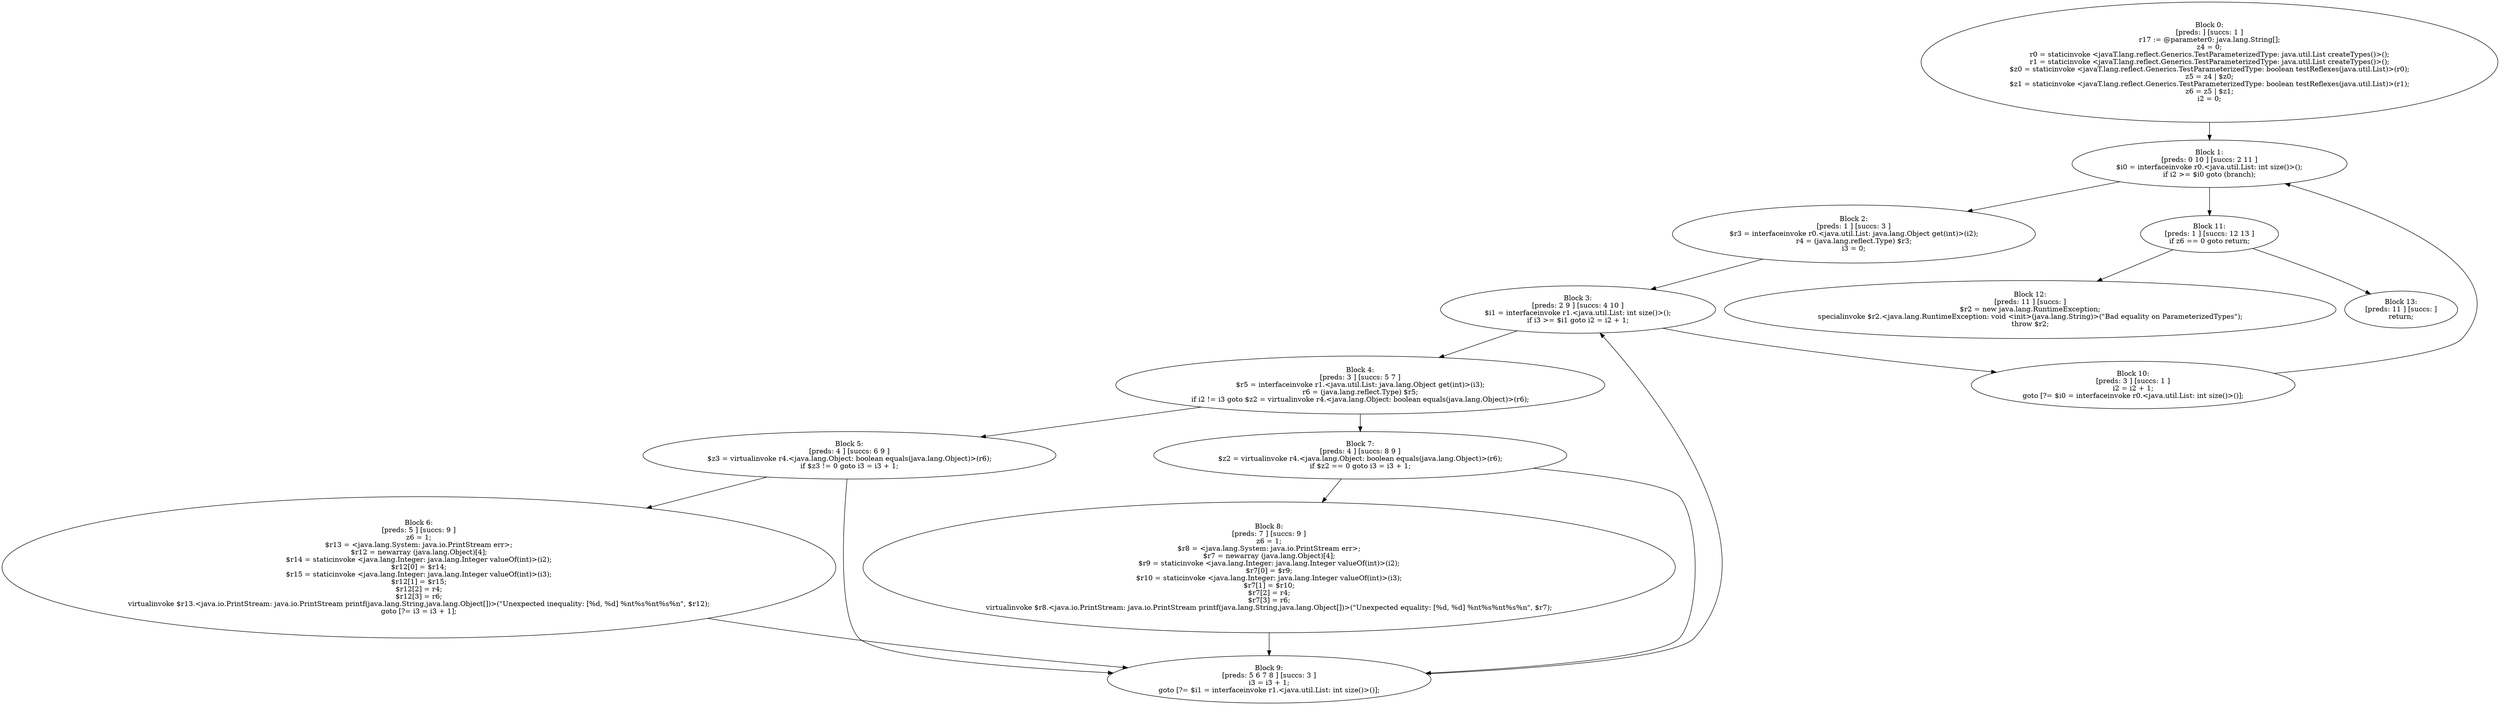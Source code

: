 digraph "unitGraph" {
    "Block 0:
[preds: ] [succs: 1 ]
r17 := @parameter0: java.lang.String[];
z4 = 0;
r0 = staticinvoke <javaT.lang.reflect.Generics.TestParameterizedType: java.util.List createTypes()>();
r1 = staticinvoke <javaT.lang.reflect.Generics.TestParameterizedType: java.util.List createTypes()>();
$z0 = staticinvoke <javaT.lang.reflect.Generics.TestParameterizedType: boolean testReflexes(java.util.List)>(r0);
z5 = z4 | $z0;
$z1 = staticinvoke <javaT.lang.reflect.Generics.TestParameterizedType: boolean testReflexes(java.util.List)>(r1);
z6 = z5 | $z1;
i2 = 0;
"
    "Block 1:
[preds: 0 10 ] [succs: 2 11 ]
$i0 = interfaceinvoke r0.<java.util.List: int size()>();
if i2 >= $i0 goto (branch);
"
    "Block 2:
[preds: 1 ] [succs: 3 ]
$r3 = interfaceinvoke r0.<java.util.List: java.lang.Object get(int)>(i2);
r4 = (java.lang.reflect.Type) $r3;
i3 = 0;
"
    "Block 3:
[preds: 2 9 ] [succs: 4 10 ]
$i1 = interfaceinvoke r1.<java.util.List: int size()>();
if i3 >= $i1 goto i2 = i2 + 1;
"
    "Block 4:
[preds: 3 ] [succs: 5 7 ]
$r5 = interfaceinvoke r1.<java.util.List: java.lang.Object get(int)>(i3);
r6 = (java.lang.reflect.Type) $r5;
if i2 != i3 goto $z2 = virtualinvoke r4.<java.lang.Object: boolean equals(java.lang.Object)>(r6);
"
    "Block 5:
[preds: 4 ] [succs: 6 9 ]
$z3 = virtualinvoke r4.<java.lang.Object: boolean equals(java.lang.Object)>(r6);
if $z3 != 0 goto i3 = i3 + 1;
"
    "Block 6:
[preds: 5 ] [succs: 9 ]
z6 = 1;
$r13 = <java.lang.System: java.io.PrintStream err>;
$r12 = newarray (java.lang.Object)[4];
$r14 = staticinvoke <java.lang.Integer: java.lang.Integer valueOf(int)>(i2);
$r12[0] = $r14;
$r15 = staticinvoke <java.lang.Integer: java.lang.Integer valueOf(int)>(i3);
$r12[1] = $r15;
$r12[2] = r4;
$r12[3] = r6;
virtualinvoke $r13.<java.io.PrintStream: java.io.PrintStream printf(java.lang.String,java.lang.Object[])>(\"Unexpected inequality: [%d, %d] %n\t%s%n\t%s%n\", $r12);
goto [?= i3 = i3 + 1];
"
    "Block 7:
[preds: 4 ] [succs: 8 9 ]
$z2 = virtualinvoke r4.<java.lang.Object: boolean equals(java.lang.Object)>(r6);
if $z2 == 0 goto i3 = i3 + 1;
"
    "Block 8:
[preds: 7 ] [succs: 9 ]
z6 = 1;
$r8 = <java.lang.System: java.io.PrintStream err>;
$r7 = newarray (java.lang.Object)[4];
$r9 = staticinvoke <java.lang.Integer: java.lang.Integer valueOf(int)>(i2);
$r7[0] = $r9;
$r10 = staticinvoke <java.lang.Integer: java.lang.Integer valueOf(int)>(i3);
$r7[1] = $r10;
$r7[2] = r4;
$r7[3] = r6;
virtualinvoke $r8.<java.io.PrintStream: java.io.PrintStream printf(java.lang.String,java.lang.Object[])>(\"Unexpected equality: [%d, %d] %n\t%s%n\t%s%n\", $r7);
"
    "Block 9:
[preds: 5 6 7 8 ] [succs: 3 ]
i3 = i3 + 1;
goto [?= $i1 = interfaceinvoke r1.<java.util.List: int size()>()];
"
    "Block 10:
[preds: 3 ] [succs: 1 ]
i2 = i2 + 1;
goto [?= $i0 = interfaceinvoke r0.<java.util.List: int size()>()];
"
    "Block 11:
[preds: 1 ] [succs: 12 13 ]
if z6 == 0 goto return;
"
    "Block 12:
[preds: 11 ] [succs: ]
$r2 = new java.lang.RuntimeException;
specialinvoke $r2.<java.lang.RuntimeException: void <init>(java.lang.String)>(\"Bad equality on ParameterizedTypes\");
throw $r2;
"
    "Block 13:
[preds: 11 ] [succs: ]
return;
"
    "Block 0:
[preds: ] [succs: 1 ]
r17 := @parameter0: java.lang.String[];
z4 = 0;
r0 = staticinvoke <javaT.lang.reflect.Generics.TestParameterizedType: java.util.List createTypes()>();
r1 = staticinvoke <javaT.lang.reflect.Generics.TestParameterizedType: java.util.List createTypes()>();
$z0 = staticinvoke <javaT.lang.reflect.Generics.TestParameterizedType: boolean testReflexes(java.util.List)>(r0);
z5 = z4 | $z0;
$z1 = staticinvoke <javaT.lang.reflect.Generics.TestParameterizedType: boolean testReflexes(java.util.List)>(r1);
z6 = z5 | $z1;
i2 = 0;
"->"Block 1:
[preds: 0 10 ] [succs: 2 11 ]
$i0 = interfaceinvoke r0.<java.util.List: int size()>();
if i2 >= $i0 goto (branch);
";
    "Block 1:
[preds: 0 10 ] [succs: 2 11 ]
$i0 = interfaceinvoke r0.<java.util.List: int size()>();
if i2 >= $i0 goto (branch);
"->"Block 2:
[preds: 1 ] [succs: 3 ]
$r3 = interfaceinvoke r0.<java.util.List: java.lang.Object get(int)>(i2);
r4 = (java.lang.reflect.Type) $r3;
i3 = 0;
";
    "Block 1:
[preds: 0 10 ] [succs: 2 11 ]
$i0 = interfaceinvoke r0.<java.util.List: int size()>();
if i2 >= $i0 goto (branch);
"->"Block 11:
[preds: 1 ] [succs: 12 13 ]
if z6 == 0 goto return;
";
    "Block 2:
[preds: 1 ] [succs: 3 ]
$r3 = interfaceinvoke r0.<java.util.List: java.lang.Object get(int)>(i2);
r4 = (java.lang.reflect.Type) $r3;
i3 = 0;
"->"Block 3:
[preds: 2 9 ] [succs: 4 10 ]
$i1 = interfaceinvoke r1.<java.util.List: int size()>();
if i3 >= $i1 goto i2 = i2 + 1;
";
    "Block 3:
[preds: 2 9 ] [succs: 4 10 ]
$i1 = interfaceinvoke r1.<java.util.List: int size()>();
if i3 >= $i1 goto i2 = i2 + 1;
"->"Block 4:
[preds: 3 ] [succs: 5 7 ]
$r5 = interfaceinvoke r1.<java.util.List: java.lang.Object get(int)>(i3);
r6 = (java.lang.reflect.Type) $r5;
if i2 != i3 goto $z2 = virtualinvoke r4.<java.lang.Object: boolean equals(java.lang.Object)>(r6);
";
    "Block 3:
[preds: 2 9 ] [succs: 4 10 ]
$i1 = interfaceinvoke r1.<java.util.List: int size()>();
if i3 >= $i1 goto i2 = i2 + 1;
"->"Block 10:
[preds: 3 ] [succs: 1 ]
i2 = i2 + 1;
goto [?= $i0 = interfaceinvoke r0.<java.util.List: int size()>()];
";
    "Block 4:
[preds: 3 ] [succs: 5 7 ]
$r5 = interfaceinvoke r1.<java.util.List: java.lang.Object get(int)>(i3);
r6 = (java.lang.reflect.Type) $r5;
if i2 != i3 goto $z2 = virtualinvoke r4.<java.lang.Object: boolean equals(java.lang.Object)>(r6);
"->"Block 5:
[preds: 4 ] [succs: 6 9 ]
$z3 = virtualinvoke r4.<java.lang.Object: boolean equals(java.lang.Object)>(r6);
if $z3 != 0 goto i3 = i3 + 1;
";
    "Block 4:
[preds: 3 ] [succs: 5 7 ]
$r5 = interfaceinvoke r1.<java.util.List: java.lang.Object get(int)>(i3);
r6 = (java.lang.reflect.Type) $r5;
if i2 != i3 goto $z2 = virtualinvoke r4.<java.lang.Object: boolean equals(java.lang.Object)>(r6);
"->"Block 7:
[preds: 4 ] [succs: 8 9 ]
$z2 = virtualinvoke r4.<java.lang.Object: boolean equals(java.lang.Object)>(r6);
if $z2 == 0 goto i3 = i3 + 1;
";
    "Block 5:
[preds: 4 ] [succs: 6 9 ]
$z3 = virtualinvoke r4.<java.lang.Object: boolean equals(java.lang.Object)>(r6);
if $z3 != 0 goto i3 = i3 + 1;
"->"Block 6:
[preds: 5 ] [succs: 9 ]
z6 = 1;
$r13 = <java.lang.System: java.io.PrintStream err>;
$r12 = newarray (java.lang.Object)[4];
$r14 = staticinvoke <java.lang.Integer: java.lang.Integer valueOf(int)>(i2);
$r12[0] = $r14;
$r15 = staticinvoke <java.lang.Integer: java.lang.Integer valueOf(int)>(i3);
$r12[1] = $r15;
$r12[2] = r4;
$r12[3] = r6;
virtualinvoke $r13.<java.io.PrintStream: java.io.PrintStream printf(java.lang.String,java.lang.Object[])>(\"Unexpected inequality: [%d, %d] %n\t%s%n\t%s%n\", $r12);
goto [?= i3 = i3 + 1];
";
    "Block 5:
[preds: 4 ] [succs: 6 9 ]
$z3 = virtualinvoke r4.<java.lang.Object: boolean equals(java.lang.Object)>(r6);
if $z3 != 0 goto i3 = i3 + 1;
"->"Block 9:
[preds: 5 6 7 8 ] [succs: 3 ]
i3 = i3 + 1;
goto [?= $i1 = interfaceinvoke r1.<java.util.List: int size()>()];
";
    "Block 6:
[preds: 5 ] [succs: 9 ]
z6 = 1;
$r13 = <java.lang.System: java.io.PrintStream err>;
$r12 = newarray (java.lang.Object)[4];
$r14 = staticinvoke <java.lang.Integer: java.lang.Integer valueOf(int)>(i2);
$r12[0] = $r14;
$r15 = staticinvoke <java.lang.Integer: java.lang.Integer valueOf(int)>(i3);
$r12[1] = $r15;
$r12[2] = r4;
$r12[3] = r6;
virtualinvoke $r13.<java.io.PrintStream: java.io.PrintStream printf(java.lang.String,java.lang.Object[])>(\"Unexpected inequality: [%d, %d] %n\t%s%n\t%s%n\", $r12);
goto [?= i3 = i3 + 1];
"->"Block 9:
[preds: 5 6 7 8 ] [succs: 3 ]
i3 = i3 + 1;
goto [?= $i1 = interfaceinvoke r1.<java.util.List: int size()>()];
";
    "Block 7:
[preds: 4 ] [succs: 8 9 ]
$z2 = virtualinvoke r4.<java.lang.Object: boolean equals(java.lang.Object)>(r6);
if $z2 == 0 goto i3 = i3 + 1;
"->"Block 8:
[preds: 7 ] [succs: 9 ]
z6 = 1;
$r8 = <java.lang.System: java.io.PrintStream err>;
$r7 = newarray (java.lang.Object)[4];
$r9 = staticinvoke <java.lang.Integer: java.lang.Integer valueOf(int)>(i2);
$r7[0] = $r9;
$r10 = staticinvoke <java.lang.Integer: java.lang.Integer valueOf(int)>(i3);
$r7[1] = $r10;
$r7[2] = r4;
$r7[3] = r6;
virtualinvoke $r8.<java.io.PrintStream: java.io.PrintStream printf(java.lang.String,java.lang.Object[])>(\"Unexpected equality: [%d, %d] %n\t%s%n\t%s%n\", $r7);
";
    "Block 7:
[preds: 4 ] [succs: 8 9 ]
$z2 = virtualinvoke r4.<java.lang.Object: boolean equals(java.lang.Object)>(r6);
if $z2 == 0 goto i3 = i3 + 1;
"->"Block 9:
[preds: 5 6 7 8 ] [succs: 3 ]
i3 = i3 + 1;
goto [?= $i1 = interfaceinvoke r1.<java.util.List: int size()>()];
";
    "Block 8:
[preds: 7 ] [succs: 9 ]
z6 = 1;
$r8 = <java.lang.System: java.io.PrintStream err>;
$r7 = newarray (java.lang.Object)[4];
$r9 = staticinvoke <java.lang.Integer: java.lang.Integer valueOf(int)>(i2);
$r7[0] = $r9;
$r10 = staticinvoke <java.lang.Integer: java.lang.Integer valueOf(int)>(i3);
$r7[1] = $r10;
$r7[2] = r4;
$r7[3] = r6;
virtualinvoke $r8.<java.io.PrintStream: java.io.PrintStream printf(java.lang.String,java.lang.Object[])>(\"Unexpected equality: [%d, %d] %n\t%s%n\t%s%n\", $r7);
"->"Block 9:
[preds: 5 6 7 8 ] [succs: 3 ]
i3 = i3 + 1;
goto [?= $i1 = interfaceinvoke r1.<java.util.List: int size()>()];
";
    "Block 9:
[preds: 5 6 7 8 ] [succs: 3 ]
i3 = i3 + 1;
goto [?= $i1 = interfaceinvoke r1.<java.util.List: int size()>()];
"->"Block 3:
[preds: 2 9 ] [succs: 4 10 ]
$i1 = interfaceinvoke r1.<java.util.List: int size()>();
if i3 >= $i1 goto i2 = i2 + 1;
";
    "Block 10:
[preds: 3 ] [succs: 1 ]
i2 = i2 + 1;
goto [?= $i0 = interfaceinvoke r0.<java.util.List: int size()>()];
"->"Block 1:
[preds: 0 10 ] [succs: 2 11 ]
$i0 = interfaceinvoke r0.<java.util.List: int size()>();
if i2 >= $i0 goto (branch);
";
    "Block 11:
[preds: 1 ] [succs: 12 13 ]
if z6 == 0 goto return;
"->"Block 12:
[preds: 11 ] [succs: ]
$r2 = new java.lang.RuntimeException;
specialinvoke $r2.<java.lang.RuntimeException: void <init>(java.lang.String)>(\"Bad equality on ParameterizedTypes\");
throw $r2;
";
    "Block 11:
[preds: 1 ] [succs: 12 13 ]
if z6 == 0 goto return;
"->"Block 13:
[preds: 11 ] [succs: ]
return;
";
}
